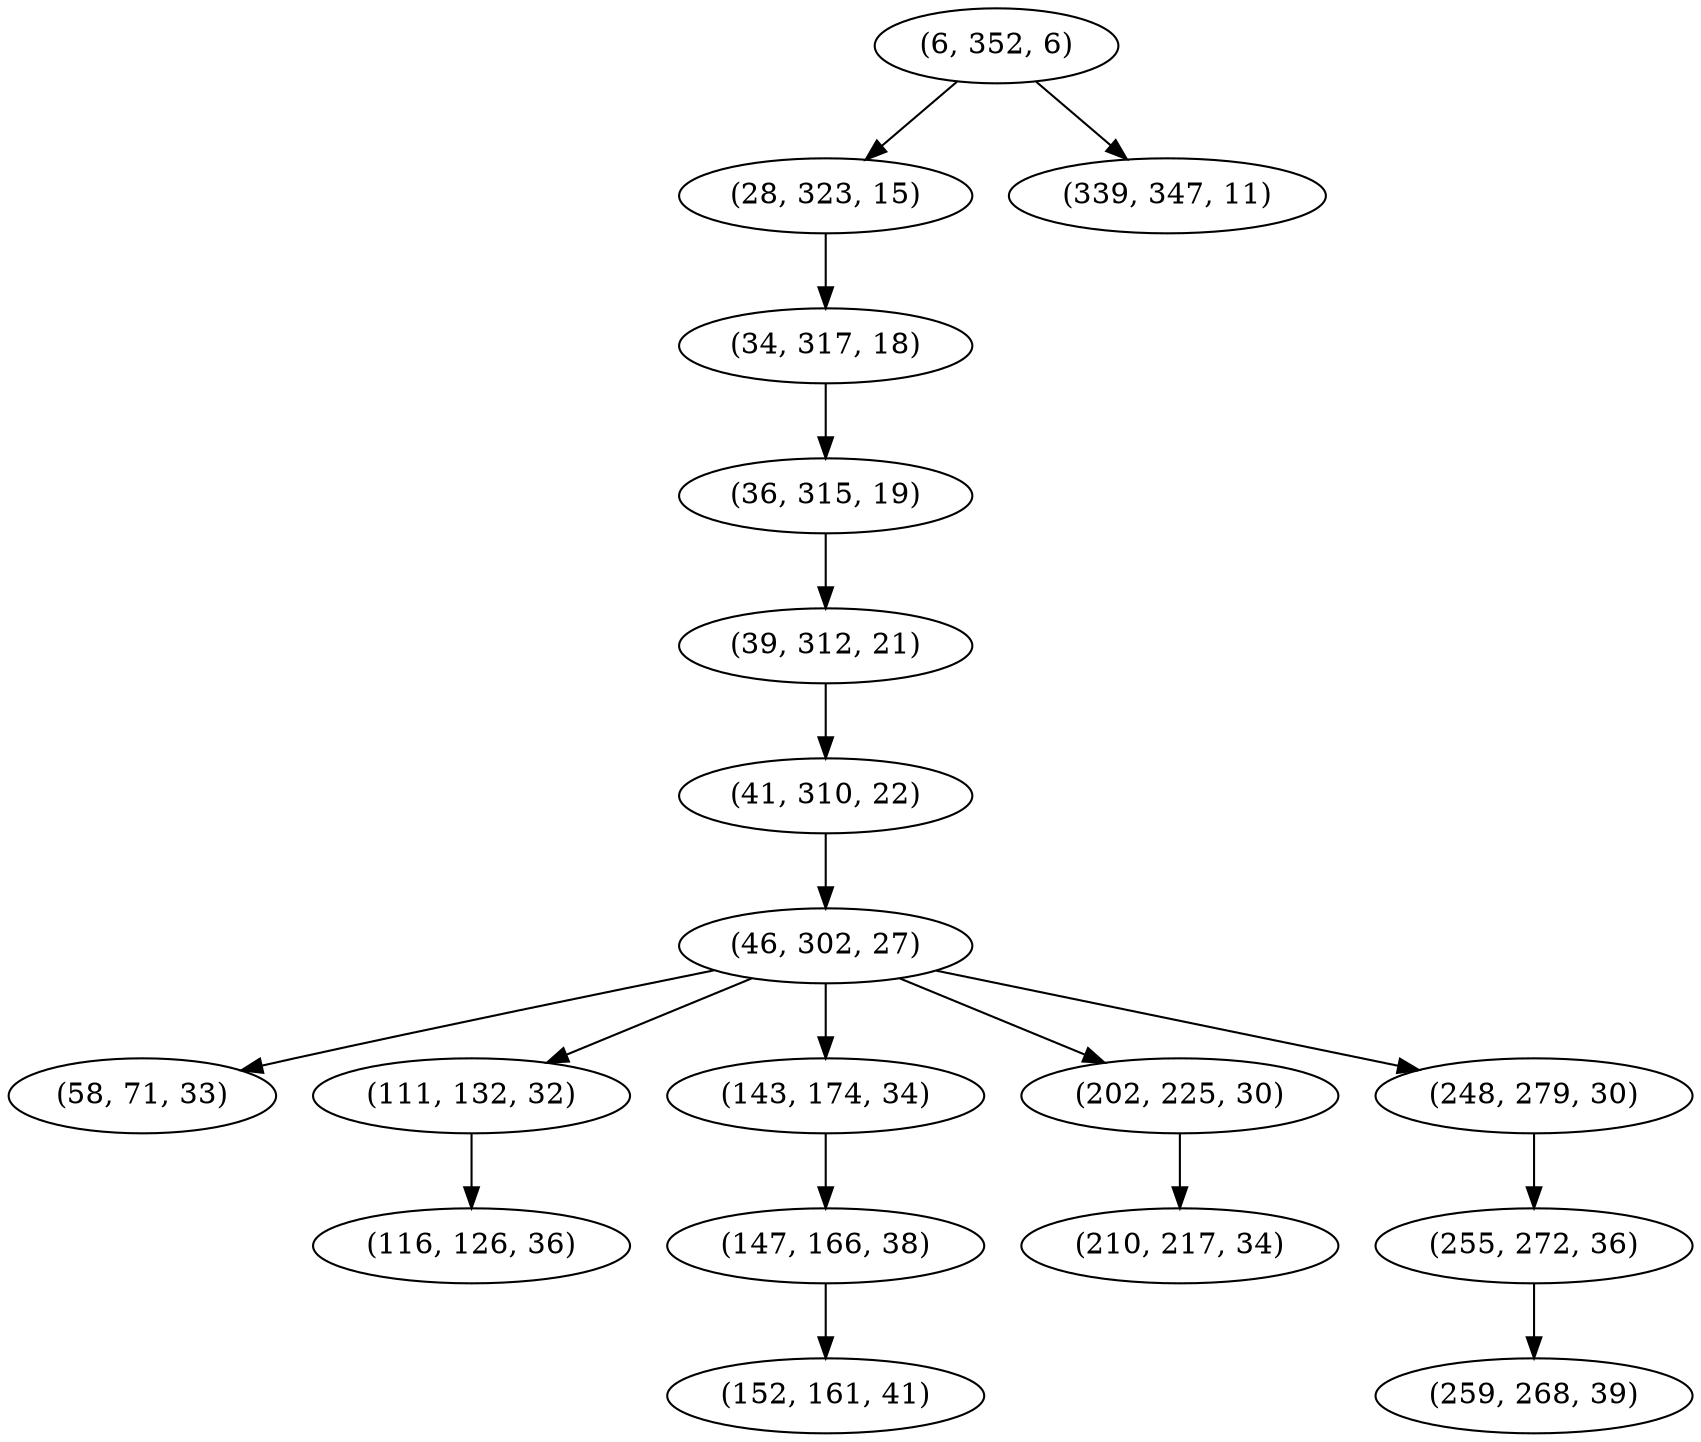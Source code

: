 digraph tree {
    "(6, 352, 6)";
    "(28, 323, 15)";
    "(34, 317, 18)";
    "(36, 315, 19)";
    "(39, 312, 21)";
    "(41, 310, 22)";
    "(46, 302, 27)";
    "(58, 71, 33)";
    "(111, 132, 32)";
    "(116, 126, 36)";
    "(143, 174, 34)";
    "(147, 166, 38)";
    "(152, 161, 41)";
    "(202, 225, 30)";
    "(210, 217, 34)";
    "(248, 279, 30)";
    "(255, 272, 36)";
    "(259, 268, 39)";
    "(339, 347, 11)";
    "(6, 352, 6)" -> "(28, 323, 15)";
    "(6, 352, 6)" -> "(339, 347, 11)";
    "(28, 323, 15)" -> "(34, 317, 18)";
    "(34, 317, 18)" -> "(36, 315, 19)";
    "(36, 315, 19)" -> "(39, 312, 21)";
    "(39, 312, 21)" -> "(41, 310, 22)";
    "(41, 310, 22)" -> "(46, 302, 27)";
    "(46, 302, 27)" -> "(58, 71, 33)";
    "(46, 302, 27)" -> "(111, 132, 32)";
    "(46, 302, 27)" -> "(143, 174, 34)";
    "(46, 302, 27)" -> "(202, 225, 30)";
    "(46, 302, 27)" -> "(248, 279, 30)";
    "(111, 132, 32)" -> "(116, 126, 36)";
    "(143, 174, 34)" -> "(147, 166, 38)";
    "(147, 166, 38)" -> "(152, 161, 41)";
    "(202, 225, 30)" -> "(210, 217, 34)";
    "(248, 279, 30)" -> "(255, 272, 36)";
    "(255, 272, 36)" -> "(259, 268, 39)";
}
